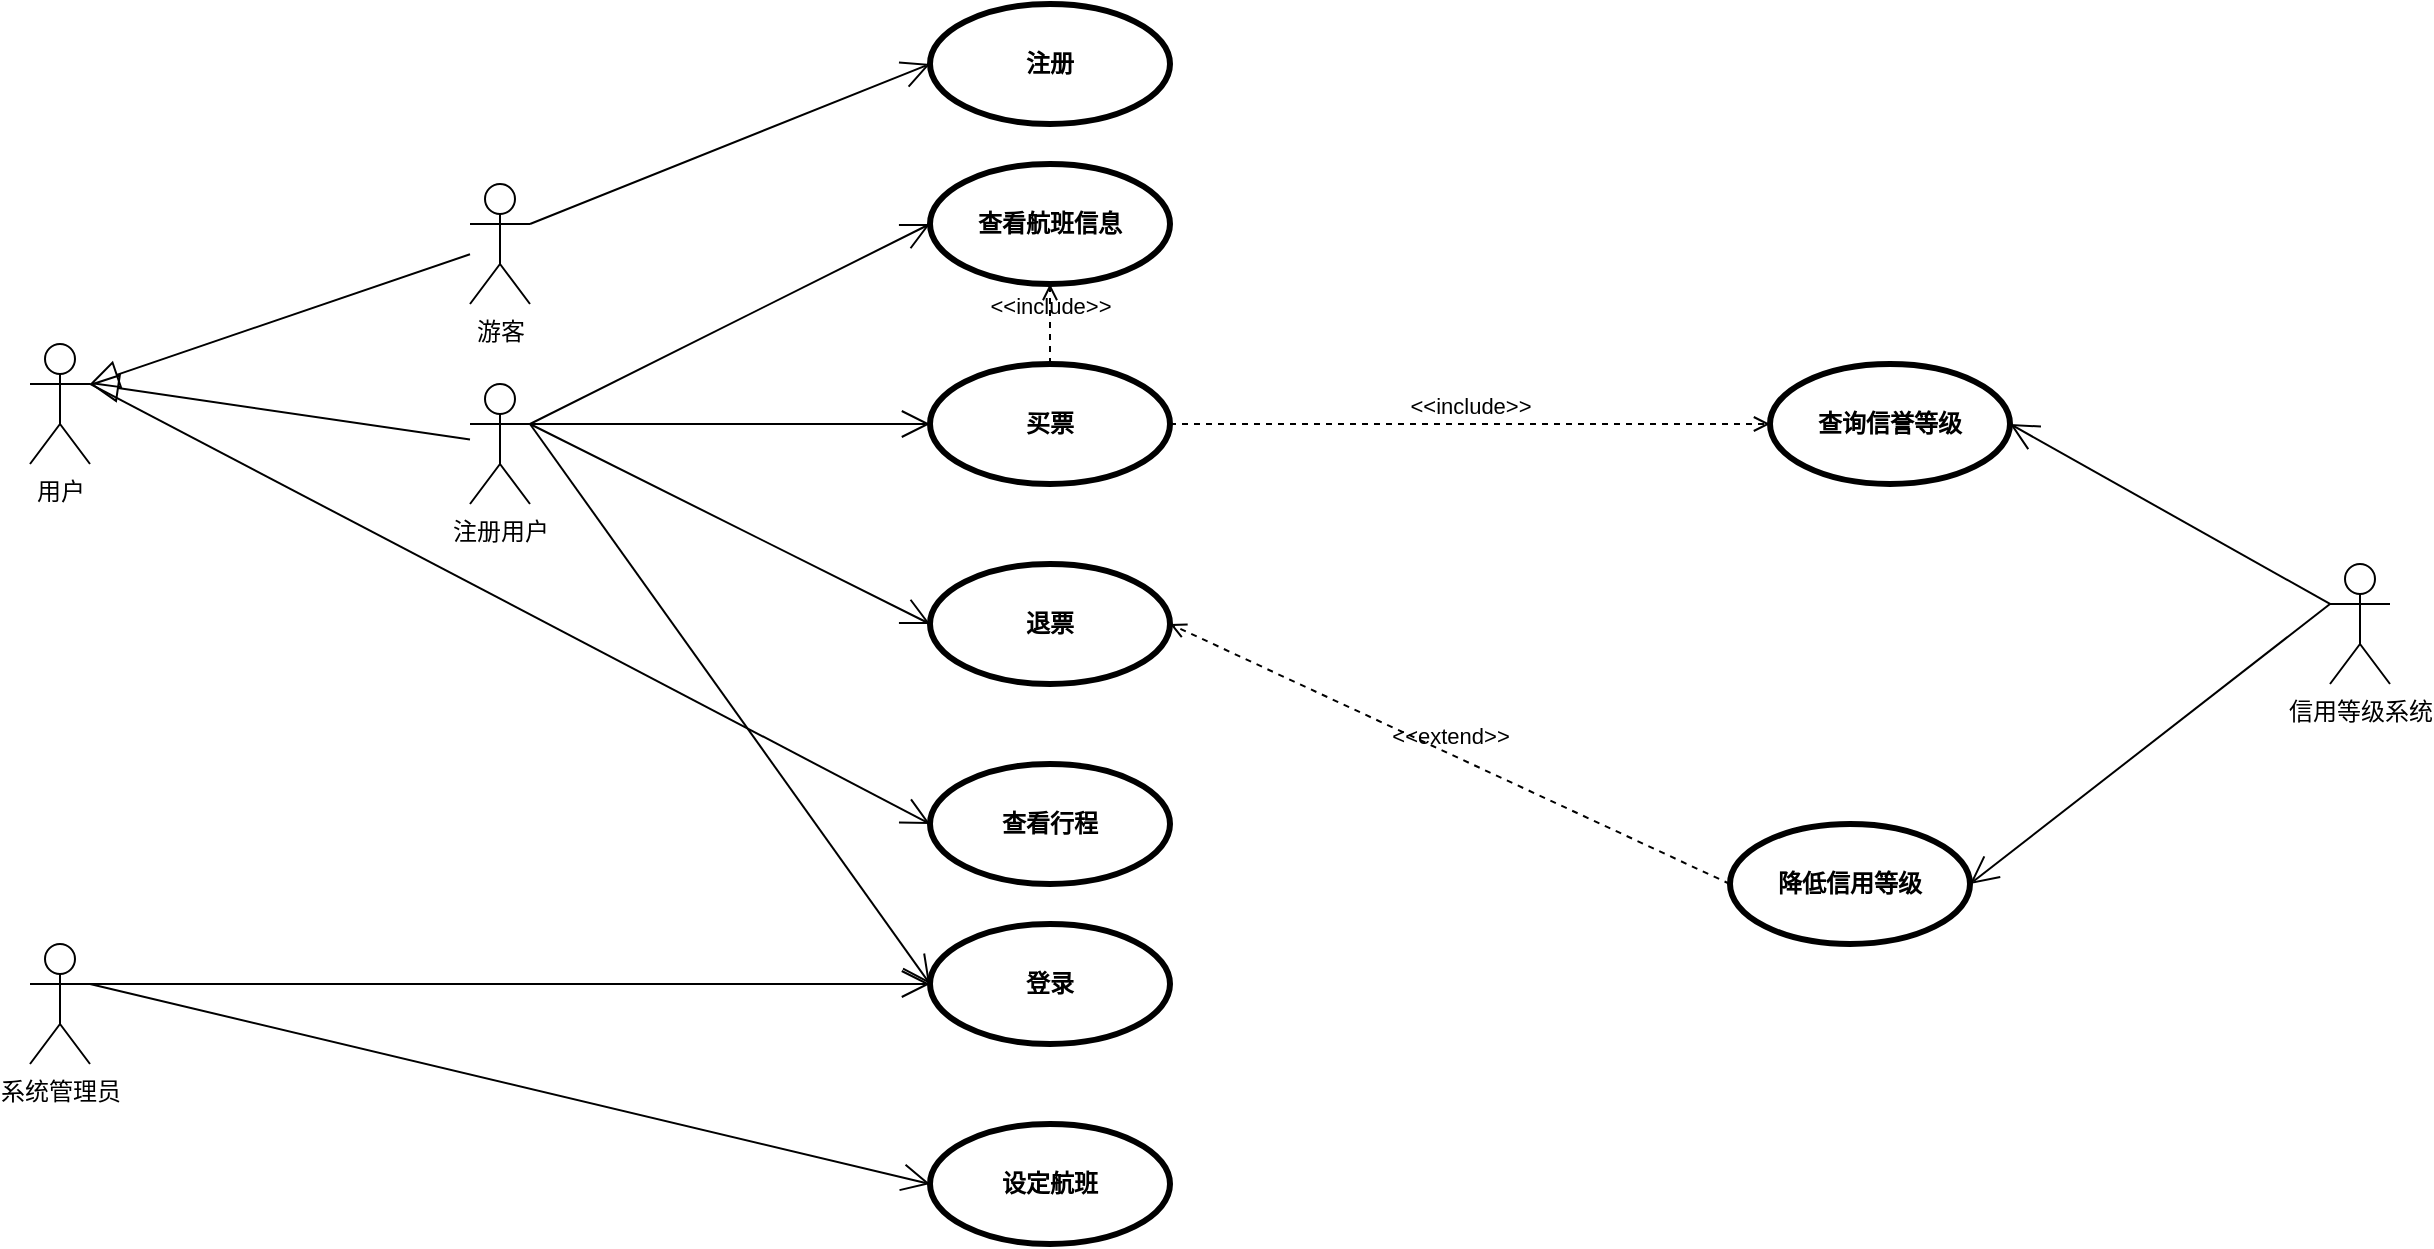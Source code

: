 <mxfile version="21.0.6" type="github">
  <diagram name="第 1 页" id="Flt8J8zMDPOBEL9fN041">
    <mxGraphModel dx="1761" dy="843" grid="1" gridSize="10" guides="1" tooltips="1" connect="1" arrows="1" fold="1" page="1" pageScale="1" pageWidth="827" pageHeight="1169" math="0" shadow="0">
      <root>
        <mxCell id="0" />
        <mxCell id="1" parent="0" />
        <mxCell id="yduhH4abViyMemTnfUW2-2" value="用户" style="shape=umlActor;verticalLabelPosition=bottom;verticalAlign=top;html=1;outlineConnect=0;" vertex="1" parent="1">
          <mxGeometry x="40" y="210" width="30" height="60" as="geometry" />
        </mxCell>
        <mxCell id="yduhH4abViyMemTnfUW2-3" value="游客" style="shape=umlActor;verticalLabelPosition=bottom;verticalAlign=top;html=1;outlineConnect=0;" vertex="1" parent="1">
          <mxGeometry x="260" y="130" width="30" height="60" as="geometry" />
        </mxCell>
        <mxCell id="yduhH4abViyMemTnfUW2-4" value="注册用户" style="shape=umlActor;verticalLabelPosition=bottom;verticalAlign=top;html=1;outlineConnect=0;" vertex="1" parent="1">
          <mxGeometry x="260" y="230" width="30" height="60" as="geometry" />
        </mxCell>
        <mxCell id="yduhH4abViyMemTnfUW2-5" value="信用等级系统&lt;br&gt;" style="shape=umlActor;verticalLabelPosition=bottom;verticalAlign=top;html=1;outlineConnect=0;" vertex="1" parent="1">
          <mxGeometry x="1190" y="320" width="30" height="60" as="geometry" />
        </mxCell>
        <mxCell id="yduhH4abViyMemTnfUW2-6" value="系统管理员&lt;br&gt;" style="shape=umlActor;verticalLabelPosition=bottom;verticalAlign=top;html=1;outlineConnect=0;" vertex="1" parent="1">
          <mxGeometry x="40" y="510" width="30" height="60" as="geometry" />
        </mxCell>
        <mxCell id="yduhH4abViyMemTnfUW2-27" value="" style="edgeStyle=none;html=1;endArrow=block;endFill=0;endSize=12;verticalAlign=bottom;rounded=0;entryX=1;entryY=0.333;entryDx=0;entryDy=0;entryPerimeter=0;" edge="1" parent="1" source="yduhH4abViyMemTnfUW2-3" target="yduhH4abViyMemTnfUW2-2">
          <mxGeometry width="160" relative="1" as="geometry">
            <mxPoint x="380" y="390" as="sourcePoint" />
            <mxPoint x="540" y="390" as="targetPoint" />
          </mxGeometry>
        </mxCell>
        <mxCell id="yduhH4abViyMemTnfUW2-28" value="" style="edgeStyle=none;html=1;endArrow=block;endFill=0;endSize=12;verticalAlign=bottom;rounded=0;entryX=1;entryY=0.333;entryDx=0;entryDy=0;entryPerimeter=0;" edge="1" parent="1" source="yduhH4abViyMemTnfUW2-4" target="yduhH4abViyMemTnfUW2-2">
          <mxGeometry width="160" relative="1" as="geometry">
            <mxPoint x="270" y="155" as="sourcePoint" />
            <mxPoint x="80" y="210" as="targetPoint" />
          </mxGeometry>
        </mxCell>
        <mxCell id="yduhH4abViyMemTnfUW2-32" value="买票" style="shape=ellipse;html=1;strokeWidth=3;fontStyle=1;whiteSpace=wrap;align=center;perimeter=ellipsePerimeter;" vertex="1" parent="1">
          <mxGeometry x="490" y="220" width="120" height="60" as="geometry" />
        </mxCell>
        <mxCell id="yduhH4abViyMemTnfUW2-33" value="查看航班信息" style="shape=ellipse;html=1;strokeWidth=3;fontStyle=1;whiteSpace=wrap;align=center;perimeter=ellipsePerimeter;" vertex="1" parent="1">
          <mxGeometry x="490" y="120" width="120" height="60" as="geometry" />
        </mxCell>
        <mxCell id="yduhH4abViyMemTnfUW2-34" value="退票" style="shape=ellipse;html=1;strokeWidth=3;fontStyle=1;whiteSpace=wrap;align=center;perimeter=ellipsePerimeter;" vertex="1" parent="1">
          <mxGeometry x="490" y="320" width="120" height="60" as="geometry" />
        </mxCell>
        <mxCell id="yduhH4abViyMemTnfUW2-40" value="" style="endArrow=open;endFill=1;endSize=12;html=1;rounded=0;exitX=1;exitY=0.333;exitDx=0;exitDy=0;exitPerimeter=0;entryX=0;entryY=0.5;entryDx=0;entryDy=0;" edge="1" parent="1" source="yduhH4abViyMemTnfUW2-4" target="yduhH4abViyMemTnfUW2-32">
          <mxGeometry width="160" relative="1" as="geometry">
            <mxPoint x="300" y="140" as="sourcePoint" />
            <mxPoint x="500" y="160" as="targetPoint" />
          </mxGeometry>
        </mxCell>
        <mxCell id="yduhH4abViyMemTnfUW2-41" value="" style="endArrow=open;endFill=1;endSize=12;html=1;rounded=0;entryX=0;entryY=0.5;entryDx=0;entryDy=0;" edge="1" parent="1" target="yduhH4abViyMemTnfUW2-34">
          <mxGeometry width="160" relative="1" as="geometry">
            <mxPoint x="290" y="250" as="sourcePoint" />
            <mxPoint x="500" y="250" as="targetPoint" />
            <Array as="points" />
          </mxGeometry>
        </mxCell>
        <mxCell id="yduhH4abViyMemTnfUW2-42" value="" style="endArrow=open;endFill=1;endSize=12;html=1;rounded=0;entryX=0;entryY=0.5;entryDx=0;entryDy=0;" edge="1" parent="1" target="yduhH4abViyMemTnfUW2-33">
          <mxGeometry width="160" relative="1" as="geometry">
            <mxPoint x="290" y="250" as="sourcePoint" />
            <mxPoint x="490" y="150" as="targetPoint" />
          </mxGeometry>
        </mxCell>
        <mxCell id="yduhH4abViyMemTnfUW2-43" value="设定航班" style="shape=ellipse;html=1;strokeWidth=3;fontStyle=1;whiteSpace=wrap;align=center;perimeter=ellipsePerimeter;" vertex="1" parent="1">
          <mxGeometry x="490" y="600" width="120" height="60" as="geometry" />
        </mxCell>
        <mxCell id="yduhH4abViyMemTnfUW2-45" value="" style="endArrow=open;endFill=1;endSize=12;html=1;rounded=0;entryX=0;entryY=0.5;entryDx=0;entryDy=0;exitX=1;exitY=0.333;exitDx=0;exitDy=0;exitPerimeter=0;" edge="1" parent="1" source="yduhH4abViyMemTnfUW2-6" target="yduhH4abViyMemTnfUW2-43">
          <mxGeometry width="160" relative="1" as="geometry">
            <mxPoint x="300" y="260" as="sourcePoint" />
            <mxPoint x="500" y="370" as="targetPoint" />
            <Array as="points" />
          </mxGeometry>
        </mxCell>
        <mxCell id="yduhH4abViyMemTnfUW2-46" value="登录" style="shape=ellipse;html=1;strokeWidth=3;fontStyle=1;whiteSpace=wrap;align=center;perimeter=ellipsePerimeter;" vertex="1" parent="1">
          <mxGeometry x="490" y="500" width="120" height="60" as="geometry" />
        </mxCell>
        <mxCell id="yduhH4abViyMemTnfUW2-48" value="" style="endArrow=open;endFill=1;endSize=12;html=1;rounded=0;exitX=1;exitY=0.333;exitDx=0;exitDy=0;exitPerimeter=0;" edge="1" parent="1" source="yduhH4abViyMemTnfUW2-6" target="yduhH4abViyMemTnfUW2-46">
          <mxGeometry width="160" relative="1" as="geometry">
            <mxPoint x="80" y="420" as="sourcePoint" />
            <mxPoint x="490" y="420" as="targetPoint" />
            <Array as="points" />
          </mxGeometry>
        </mxCell>
        <mxCell id="yduhH4abViyMemTnfUW2-51" value="查询信誉等级" style="shape=ellipse;html=1;strokeWidth=3;fontStyle=1;whiteSpace=wrap;align=center;perimeter=ellipsePerimeter;" vertex="1" parent="1">
          <mxGeometry x="910" y="220" width="120" height="60" as="geometry" />
        </mxCell>
        <mxCell id="yduhH4abViyMemTnfUW2-52" value="" style="endArrow=open;endFill=1;endSize=12;html=1;rounded=0;entryX=1;entryY=0.5;entryDx=0;entryDy=0;exitX=0;exitY=0.333;exitDx=0;exitDy=0;exitPerimeter=0;" edge="1" parent="1" source="yduhH4abViyMemTnfUW2-5" target="yduhH4abViyMemTnfUW2-51">
          <mxGeometry width="160" relative="1" as="geometry">
            <mxPoint x="1160" y="340" as="sourcePoint" />
            <mxPoint x="513" y="469" as="targetPoint" />
            <Array as="points" />
          </mxGeometry>
        </mxCell>
        <mxCell id="yduhH4abViyMemTnfUW2-53" value="注册" style="shape=ellipse;html=1;strokeWidth=3;fontStyle=1;whiteSpace=wrap;align=center;perimeter=ellipsePerimeter;" vertex="1" parent="1">
          <mxGeometry x="490" y="40" width="120" height="60" as="geometry" />
        </mxCell>
        <mxCell id="yduhH4abViyMemTnfUW2-54" value="查看行程" style="shape=ellipse;html=1;strokeWidth=3;fontStyle=1;whiteSpace=wrap;align=center;perimeter=ellipsePerimeter;" vertex="1" parent="1">
          <mxGeometry x="490" y="420" width="120" height="60" as="geometry" />
        </mxCell>
        <mxCell id="yduhH4abViyMemTnfUW2-55" value="降低信用等级" style="shape=ellipse;html=1;strokeWidth=3;fontStyle=1;whiteSpace=wrap;align=center;perimeter=ellipsePerimeter;" vertex="1" parent="1">
          <mxGeometry x="890" y="450" width="120" height="60" as="geometry" />
        </mxCell>
        <mxCell id="yduhH4abViyMemTnfUW2-56" value="" style="endArrow=open;endFill=1;endSize=12;html=1;rounded=0;entryX=1;entryY=0.5;entryDx=0;entryDy=0;exitX=0;exitY=0.333;exitDx=0;exitDy=0;exitPerimeter=0;" edge="1" parent="1" source="yduhH4abViyMemTnfUW2-5" target="yduhH4abViyMemTnfUW2-55">
          <mxGeometry width="160" relative="1" as="geometry">
            <mxPoint x="80" y="730" as="sourcePoint" />
            <mxPoint x="490" y="740" as="targetPoint" />
            <Array as="points" />
          </mxGeometry>
        </mxCell>
        <mxCell id="yduhH4abViyMemTnfUW2-57" value="" style="endArrow=open;endFill=1;endSize=12;html=1;rounded=0;entryX=0;entryY=0.5;entryDx=0;entryDy=0;" edge="1" parent="1" target="yduhH4abViyMemTnfUW2-53">
          <mxGeometry width="160" relative="1" as="geometry">
            <mxPoint x="290" y="150" as="sourcePoint" />
            <mxPoint x="500" y="160" as="targetPoint" />
          </mxGeometry>
        </mxCell>
        <mxCell id="yduhH4abViyMemTnfUW2-58" value="" style="endArrow=open;endFill=1;endSize=12;html=1;rounded=0;entryX=0;entryY=0.5;entryDx=0;entryDy=0;exitX=1;exitY=0.333;exitDx=0;exitDy=0;exitPerimeter=0;" edge="1" parent="1" source="yduhH4abViyMemTnfUW2-2" target="yduhH4abViyMemTnfUW2-54">
          <mxGeometry width="160" relative="1" as="geometry">
            <mxPoint x="80" y="240" as="sourcePoint" />
            <mxPoint x="510" y="460" as="targetPoint" />
            <Array as="points" />
          </mxGeometry>
        </mxCell>
        <mxCell id="yduhH4abViyMemTnfUW2-59" value="" style="endArrow=open;endFill=1;endSize=12;html=1;rounded=0;entryX=0;entryY=0.5;entryDx=0;entryDy=0;exitX=1;exitY=0.333;exitDx=0;exitDy=0;exitPerimeter=0;" edge="1" parent="1" source="yduhH4abViyMemTnfUW2-4" target="yduhH4abViyMemTnfUW2-46">
          <mxGeometry width="160" relative="1" as="geometry">
            <mxPoint x="300" y="260" as="sourcePoint" />
            <mxPoint x="500" y="360" as="targetPoint" />
            <Array as="points" />
          </mxGeometry>
        </mxCell>
        <mxCell id="yduhH4abViyMemTnfUW2-61" value="&amp;lt;&amp;lt;include&amp;gt;&amp;gt;" style="html=1;verticalAlign=bottom;labelBackgroundColor=none;endArrow=open;endFill=0;dashed=1;rounded=0;exitX=1;exitY=0.5;exitDx=0;exitDy=0;entryX=0;entryY=0.5;entryDx=0;entryDy=0;" edge="1" parent="1" source="yduhH4abViyMemTnfUW2-32" target="yduhH4abViyMemTnfUW2-51">
          <mxGeometry width="160" relative="1" as="geometry">
            <mxPoint x="660" y="230" as="sourcePoint" />
            <mxPoint x="700" y="320" as="targetPoint" />
          </mxGeometry>
        </mxCell>
        <mxCell id="yduhH4abViyMemTnfUW2-62" value="&amp;lt;&amp;lt;include&amp;gt;&amp;gt;" style="html=1;verticalAlign=bottom;labelBackgroundColor=none;endArrow=open;endFill=0;dashed=1;rounded=0;exitX=0.5;exitY=0;exitDx=0;exitDy=0;entryX=0.5;entryY=1;entryDx=0;entryDy=0;" edge="1" parent="1" source="yduhH4abViyMemTnfUW2-32" target="yduhH4abViyMemTnfUW2-33">
          <mxGeometry width="160" relative="1" as="geometry">
            <mxPoint x="620" y="260" as="sourcePoint" />
            <mxPoint x="920" y="260" as="targetPoint" />
          </mxGeometry>
        </mxCell>
        <mxCell id="yduhH4abViyMemTnfUW2-64" value="&amp;lt;&amp;lt;extend&amp;gt;&amp;gt;" style="html=1;verticalAlign=bottom;labelBackgroundColor=none;endArrow=open;endFill=0;dashed=1;rounded=0;entryX=1;entryY=0.5;entryDx=0;entryDy=0;exitX=0;exitY=0.5;exitDx=0;exitDy=0;" edge="1" parent="1" source="yduhH4abViyMemTnfUW2-55" target="yduhH4abViyMemTnfUW2-34">
          <mxGeometry width="160" relative="1" as="geometry">
            <mxPoint x="400" y="370" as="sourcePoint" />
            <mxPoint x="560" y="370" as="targetPoint" />
          </mxGeometry>
        </mxCell>
      </root>
    </mxGraphModel>
  </diagram>
</mxfile>
